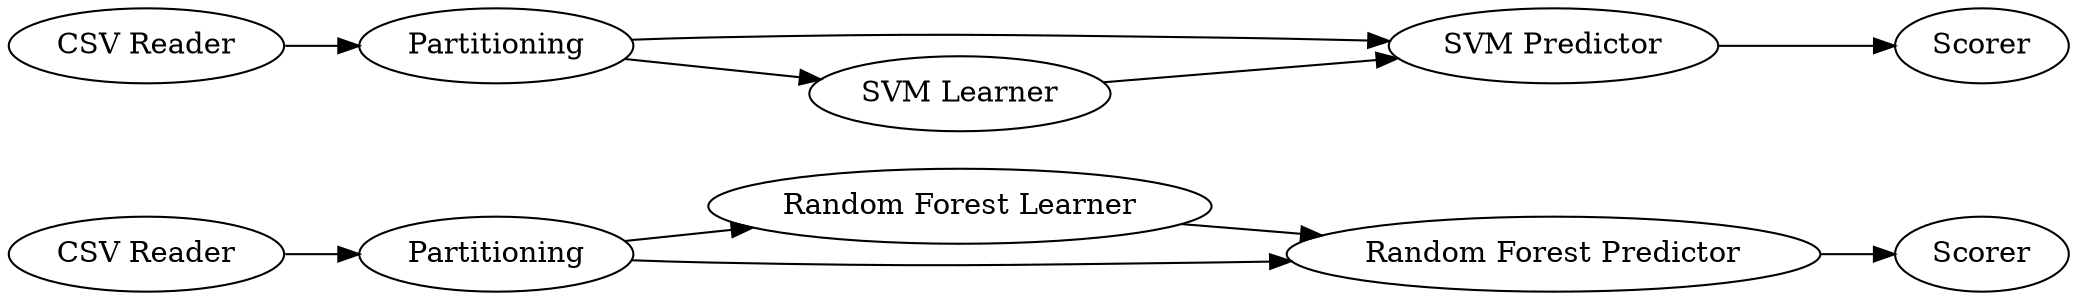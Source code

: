 digraph {
	7 -> 8
	4 -> 5
	8 -> 9
	3 -> 4
	1 -> 2
	9 -> 10
	2 -> 3
	6 -> 7
	2 -> 4
	7 -> 9
	5 [label=Scorer]
	1 [label="CSV Reader"]
	7 [label=Partitioning]
	9 [label="Random Forest Predictor"]
	4 [label="SVM Predictor"]
	6 [label="CSV Reader"]
	8 [label="Random Forest Learner"]
	3 [label="SVM Learner"]
	2 [label=Partitioning]
	10 [label=Scorer]
	rankdir=LR
}
